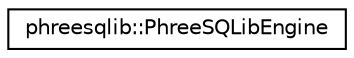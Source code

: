 digraph "Graphical Class Hierarchy"
{
 // LATEX_PDF_SIZE
  edge [fontname="Helvetica",fontsize="10",labelfontname="Helvetica",labelfontsize="10"];
  node [fontname="Helvetica",fontsize="10",shape=record];
  rankdir="LR";
  Node0 [label="phreesqlib::PhreeSQLibEngine",height=0.2,width=0.4,color="black", fillcolor="white", style="filled",URL="$classphreesqlib_1_1PhreeSQLibEngine.html",tooltip="The PhreeSQLibEngine class."];
}
